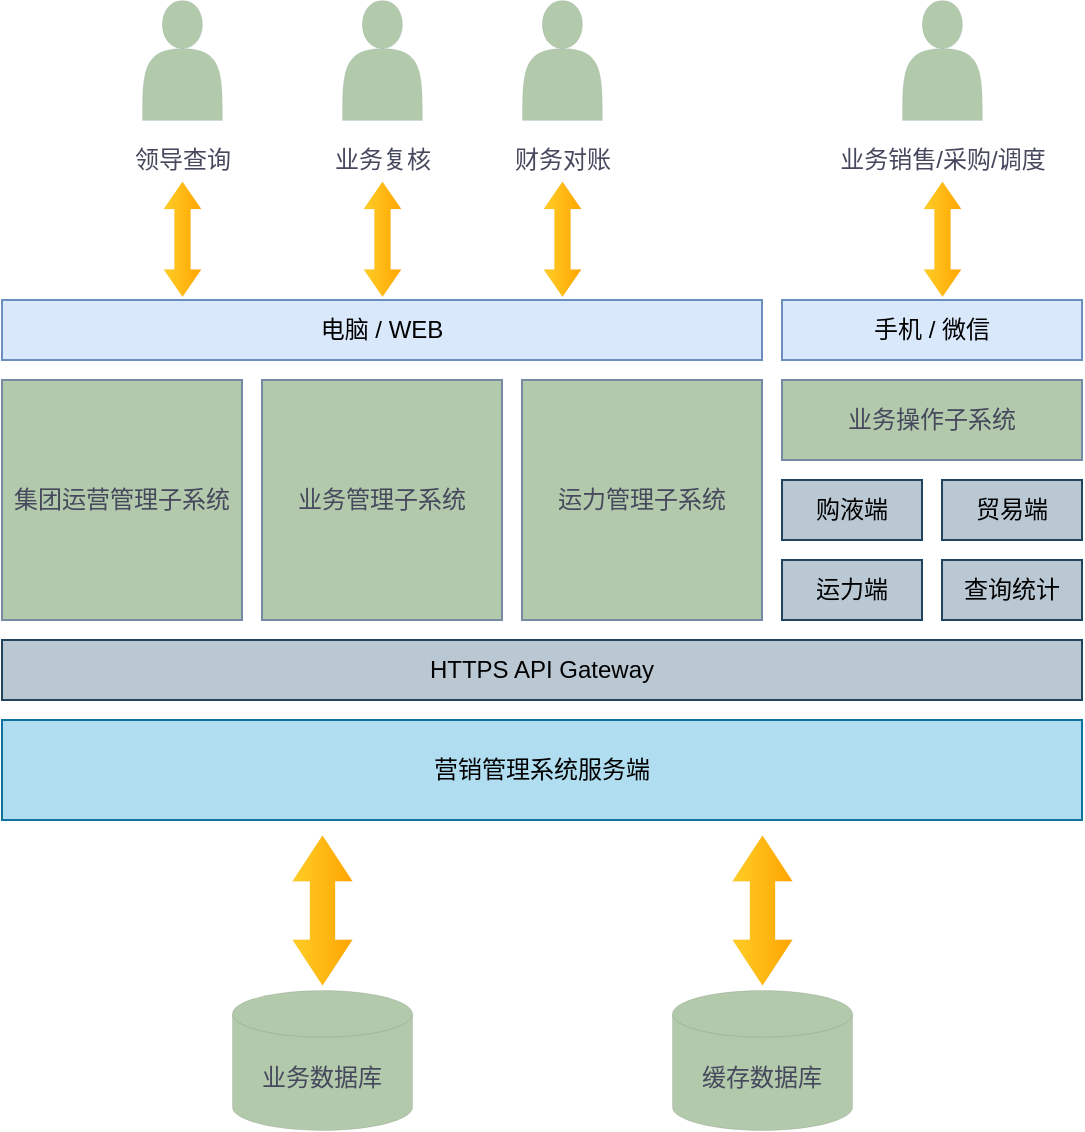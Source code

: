 <mxfile version="16.1.0" type="github">
  <diagram id="x0EZh-DOJBQfG6QSc-WA" name="Page-1">
    <mxGraphModel dx="988" dy="643" grid="1" gridSize="10" guides="1" tooltips="1" connect="1" arrows="1" fold="1" page="1" pageScale="1" pageWidth="827" pageHeight="1169" math="0" shadow="0">
      <root>
        <mxCell id="0" />
        <mxCell id="1" parent="0" />
        <mxCell id="-MnHde-2bp_Zg5yJfrEA-1" value="业务管理子系统" style="rounded=0;whiteSpace=wrap;html=1;fillColor=#B2C9AB;strokeColor=#788AA3;fontColor=#46495D;" vertex="1" parent="1">
          <mxGeometry x="250" y="250" width="120" height="120" as="geometry" />
        </mxCell>
        <mxCell id="-MnHde-2bp_Zg5yJfrEA-2" value="集团运营管理子系统" style="rounded=0;whiteSpace=wrap;html=1;fillColor=#B2C9AB;strokeColor=#788AA3;fontColor=#46495D;" vertex="1" parent="1">
          <mxGeometry x="120" y="250" width="120" height="120" as="geometry" />
        </mxCell>
        <mxCell id="-MnHde-2bp_Zg5yJfrEA-3" value="运力管理子系统" style="rounded=0;whiteSpace=wrap;html=1;fillColor=#B2C9AB;strokeColor=#788AA3;fontColor=#46495D;" vertex="1" parent="1">
          <mxGeometry x="380" y="250" width="120" height="120" as="geometry" />
        </mxCell>
        <mxCell id="-MnHde-2bp_Zg5yJfrEA-4" value="业务操作子系统" style="rounded=0;whiteSpace=wrap;html=1;fillColor=#B2C9AB;strokeColor=#788AA3;fontColor=#46495D;" vertex="1" parent="1">
          <mxGeometry x="510" y="250" width="150" height="40" as="geometry" />
        </mxCell>
        <mxCell id="-MnHde-2bp_Zg5yJfrEA-5" value="购液端" style="rounded=0;whiteSpace=wrap;html=1;fillColor=#bac8d3;strokeColor=#23445d;labelBorderColor=none;labelBackgroundColor=none;horizontal=1;" vertex="1" parent="1">
          <mxGeometry x="510" y="300" width="70" height="30" as="geometry" />
        </mxCell>
        <mxCell id="-MnHde-2bp_Zg5yJfrEA-6" value="贸易端" style="rounded=0;whiteSpace=wrap;html=1;fillColor=#bac8d3;strokeColor=#23445d;labelBorderColor=none;labelBackgroundColor=none;horizontal=1;" vertex="1" parent="1">
          <mxGeometry x="590" y="300" width="70" height="30" as="geometry" />
        </mxCell>
        <mxCell id="-MnHde-2bp_Zg5yJfrEA-7" value="运力端" style="rounded=0;whiteSpace=wrap;html=1;fillColor=#bac8d3;strokeColor=#23445d;labelBorderColor=none;labelBackgroundColor=none;horizontal=1;" vertex="1" parent="1">
          <mxGeometry x="510" y="340" width="70" height="30" as="geometry" />
        </mxCell>
        <mxCell id="-MnHde-2bp_Zg5yJfrEA-9" value="营销管理系统服务端" style="rounded=0;whiteSpace=wrap;html=1;fillColor=#b1ddf0;strokeColor=#10739e;" vertex="1" parent="1">
          <mxGeometry x="120" y="420" width="540" height="50" as="geometry" />
        </mxCell>
        <mxCell id="-MnHde-2bp_Zg5yJfrEA-11" value="手机 / 微信" style="rounded=0;whiteSpace=wrap;html=1;fillColor=#dae8fc;strokeColor=#6c8ebf;labelBorderColor=none;labelBackgroundColor=none;horizontal=1;" vertex="1" parent="1">
          <mxGeometry x="510" y="210" width="150" height="30" as="geometry" />
        </mxCell>
        <mxCell id="-MnHde-2bp_Zg5yJfrEA-12" value="电脑 / WEB" style="rounded=0;whiteSpace=wrap;html=1;fillColor=#dae8fc;strokeColor=#6c8ebf;labelBorderColor=none;labelBackgroundColor=none;horizontal=1;" vertex="1" parent="1">
          <mxGeometry x="120" y="210" width="380" height="30" as="geometry" />
        </mxCell>
        <mxCell id="-MnHde-2bp_Zg5yJfrEA-13" value="HTTPS API Gateway" style="rounded=0;whiteSpace=wrap;html=1;fillColor=#bac8d3;strokeColor=#23445d;labelBorderColor=none;labelBackgroundColor=none;horizontal=1;" vertex="1" parent="1">
          <mxGeometry x="120" y="380" width="540" height="30" as="geometry" />
        </mxCell>
        <mxCell id="-MnHde-2bp_Zg5yJfrEA-16" value="业务数据库" style="strokeWidth=0;html=1;shape=mxgraph.flowchart.database;whiteSpace=wrap;rounded=0;sketch=0;fontColor=#46495D;fillColor=#B2C9AB;spacing=1;spacingTop=18;" vertex="1" parent="1">
          <mxGeometry x="235" y="555" width="90" height="70" as="geometry" />
        </mxCell>
        <mxCell id="-MnHde-2bp_Zg5yJfrEA-17" value="缓存数据库" style="strokeWidth=0;html=1;shape=mxgraph.flowchart.database;whiteSpace=wrap;rounded=0;sketch=0;fontColor=#46495D;fillColor=#B2C9AB;spacing=2;spacingTop=18;" vertex="1" parent="1">
          <mxGeometry x="455" y="555" width="90" height="70" as="geometry" />
        </mxCell>
        <mxCell id="-MnHde-2bp_Zg5yJfrEA-18" value="" style="html=1;shadow=0;dashed=0;align=center;verticalAlign=middle;shape=mxgraph.arrows2.twoWayArrow;dy=0.58;dx=22.83;rounded=0;sketch=0;strokeColor=#d79b00;strokeWidth=0;fillColor=#ffcd28;rotation=-90;gradientColor=#ffa500;" vertex="1" parent="1">
          <mxGeometry x="242.5" y="500" width="75" height="30" as="geometry" />
        </mxCell>
        <mxCell id="-MnHde-2bp_Zg5yJfrEA-20" value="" style="html=1;shadow=0;dashed=0;align=center;verticalAlign=middle;shape=mxgraph.arrows2.twoWayArrow;dy=0.58;dx=22.83;rounded=0;sketch=0;strokeColor=#d79b00;strokeWidth=0;fillColor=#ffcd28;rotation=-90;gradientColor=#ffa500;" vertex="1" parent="1">
          <mxGeometry x="462.5" y="500" width="75" height="30" as="geometry" />
        </mxCell>
        <mxCell id="-MnHde-2bp_Zg5yJfrEA-23" value="" style="group" vertex="1" connectable="0" parent="1">
          <mxGeometry x="260" y="60" width="100" height="100" as="geometry" />
        </mxCell>
        <mxCell id="-MnHde-2bp_Zg5yJfrEA-21" value="" style="shape=actor;whiteSpace=wrap;html=1;rounded=0;sketch=0;fontColor=#46495D;strokeColor=#788AA3;strokeWidth=0;fillColor=#B2C9AB;" vertex="1" parent="-MnHde-2bp_Zg5yJfrEA-23">
          <mxGeometry x="30" width="40" height="60" as="geometry" />
        </mxCell>
        <mxCell id="-MnHde-2bp_Zg5yJfrEA-22" value="业务复核" style="text;strokeColor=none;fillColor=none;html=1;fontSize=12;fontStyle=0;verticalAlign=middle;align=center;rounded=0;sketch=0;fontColor=#46495D;" vertex="1" parent="-MnHde-2bp_Zg5yJfrEA-23">
          <mxGeometry y="60" width="100" height="40" as="geometry" />
        </mxCell>
        <mxCell id="-MnHde-2bp_Zg5yJfrEA-24" value="" style="group" vertex="1" connectable="0" parent="1">
          <mxGeometry x="350" y="60" width="100" height="100" as="geometry" />
        </mxCell>
        <mxCell id="-MnHde-2bp_Zg5yJfrEA-25" value="" style="shape=actor;whiteSpace=wrap;html=1;rounded=0;sketch=0;fontColor=#46495D;strokeColor=#788AA3;strokeWidth=0;fillColor=#B2C9AB;" vertex="1" parent="-MnHde-2bp_Zg5yJfrEA-24">
          <mxGeometry x="30" width="40" height="60" as="geometry" />
        </mxCell>
        <mxCell id="-MnHde-2bp_Zg5yJfrEA-26" value="财务对账" style="text;strokeColor=none;fillColor=none;html=1;fontSize=12;fontStyle=0;verticalAlign=middle;align=center;rounded=0;sketch=0;fontColor=#46495D;" vertex="1" parent="-MnHde-2bp_Zg5yJfrEA-24">
          <mxGeometry y="60" width="100" height="40" as="geometry" />
        </mxCell>
        <mxCell id="-MnHde-2bp_Zg5yJfrEA-27" value="" style="group" vertex="1" connectable="0" parent="1">
          <mxGeometry x="540" y="60" width="100" height="100" as="geometry" />
        </mxCell>
        <mxCell id="-MnHde-2bp_Zg5yJfrEA-28" value="" style="shape=actor;whiteSpace=wrap;html=1;rounded=0;sketch=0;fontColor=#46495D;strokeColor=#788AA3;strokeWidth=0;fillColor=#B2C9AB;" vertex="1" parent="-MnHde-2bp_Zg5yJfrEA-27">
          <mxGeometry x="30" width="40" height="60" as="geometry" />
        </mxCell>
        <mxCell id="-MnHde-2bp_Zg5yJfrEA-29" value="业务销售/采购/调度" style="text;strokeColor=none;fillColor=none;html=1;fontSize=12;fontStyle=0;verticalAlign=middle;align=center;rounded=0;sketch=0;fontColor=#46495D;" vertex="1" parent="-MnHde-2bp_Zg5yJfrEA-27">
          <mxGeometry y="60" width="100" height="40" as="geometry" />
        </mxCell>
        <mxCell id="-MnHde-2bp_Zg5yJfrEA-30" value="" style="group" vertex="1" connectable="0" parent="1">
          <mxGeometry x="160" y="60" width="100" height="100" as="geometry" />
        </mxCell>
        <mxCell id="-MnHde-2bp_Zg5yJfrEA-31" value="" style="shape=actor;whiteSpace=wrap;html=1;rounded=0;sketch=0;fontColor=#46495D;strokeColor=#788AA3;strokeWidth=0;fillColor=#B2C9AB;" vertex="1" parent="-MnHde-2bp_Zg5yJfrEA-30">
          <mxGeometry x="30" width="40" height="60" as="geometry" />
        </mxCell>
        <mxCell id="-MnHde-2bp_Zg5yJfrEA-32" value="领导查询" style="text;strokeColor=none;fillColor=none;html=1;fontSize=12;fontStyle=0;verticalAlign=middle;align=center;rounded=0;sketch=0;fontColor=#46495D;" vertex="1" parent="-MnHde-2bp_Zg5yJfrEA-30">
          <mxGeometry y="60" width="100" height="40" as="geometry" />
        </mxCell>
        <mxCell id="-MnHde-2bp_Zg5yJfrEA-33" value="" style="html=1;shadow=0;dashed=0;align=center;verticalAlign=middle;shape=mxgraph.arrows2.twoWayArrow;dy=0.57;dx=13.67;rounded=0;sketch=0;strokeColor=#d79b00;strokeWidth=0;fillColor=#ffcd28;rotation=-90;gradientColor=#ffa500;" vertex="1" parent="1">
          <mxGeometry x="181.25" y="170" width="57.5" height="18.75" as="geometry" />
        </mxCell>
        <mxCell id="-MnHde-2bp_Zg5yJfrEA-34" value="" style="html=1;shadow=0;dashed=0;align=center;verticalAlign=middle;shape=mxgraph.arrows2.twoWayArrow;dy=0.57;dx=13.67;rounded=0;sketch=0;strokeColor=#d79b00;strokeWidth=0;fillColor=#ffcd28;rotation=-90;gradientColor=#ffa500;" vertex="1" parent="1">
          <mxGeometry x="281.25" y="170" width="57.5" height="18.75" as="geometry" />
        </mxCell>
        <mxCell id="-MnHde-2bp_Zg5yJfrEA-35" value="" style="html=1;shadow=0;dashed=0;align=center;verticalAlign=middle;shape=mxgraph.arrows2.twoWayArrow;dy=0.57;dx=13.67;rounded=0;sketch=0;strokeColor=#d79b00;strokeWidth=0;fillColor=#ffcd28;rotation=-90;gradientColor=#ffa500;" vertex="1" parent="1">
          <mxGeometry x="371.25" y="170" width="57.5" height="18.75" as="geometry" />
        </mxCell>
        <mxCell id="-MnHde-2bp_Zg5yJfrEA-36" value="" style="html=1;shadow=0;dashed=0;align=center;verticalAlign=middle;shape=mxgraph.arrows2.twoWayArrow;dy=0.57;dx=13.67;rounded=0;sketch=0;strokeColor=#d79b00;strokeWidth=0;fillColor=#ffcd28;rotation=-90;gradientColor=#ffa500;" vertex="1" parent="1">
          <mxGeometry x="561.25" y="170" width="57.5" height="18.75" as="geometry" />
        </mxCell>
        <mxCell id="-MnHde-2bp_Zg5yJfrEA-37" value="查询统计" style="rounded=0;whiteSpace=wrap;html=1;fillColor=#bac8d3;strokeColor=#23445d;labelBorderColor=none;labelBackgroundColor=none;horizontal=1;" vertex="1" parent="1">
          <mxGeometry x="590" y="340" width="70" height="30" as="geometry" />
        </mxCell>
      </root>
    </mxGraphModel>
  </diagram>
</mxfile>
